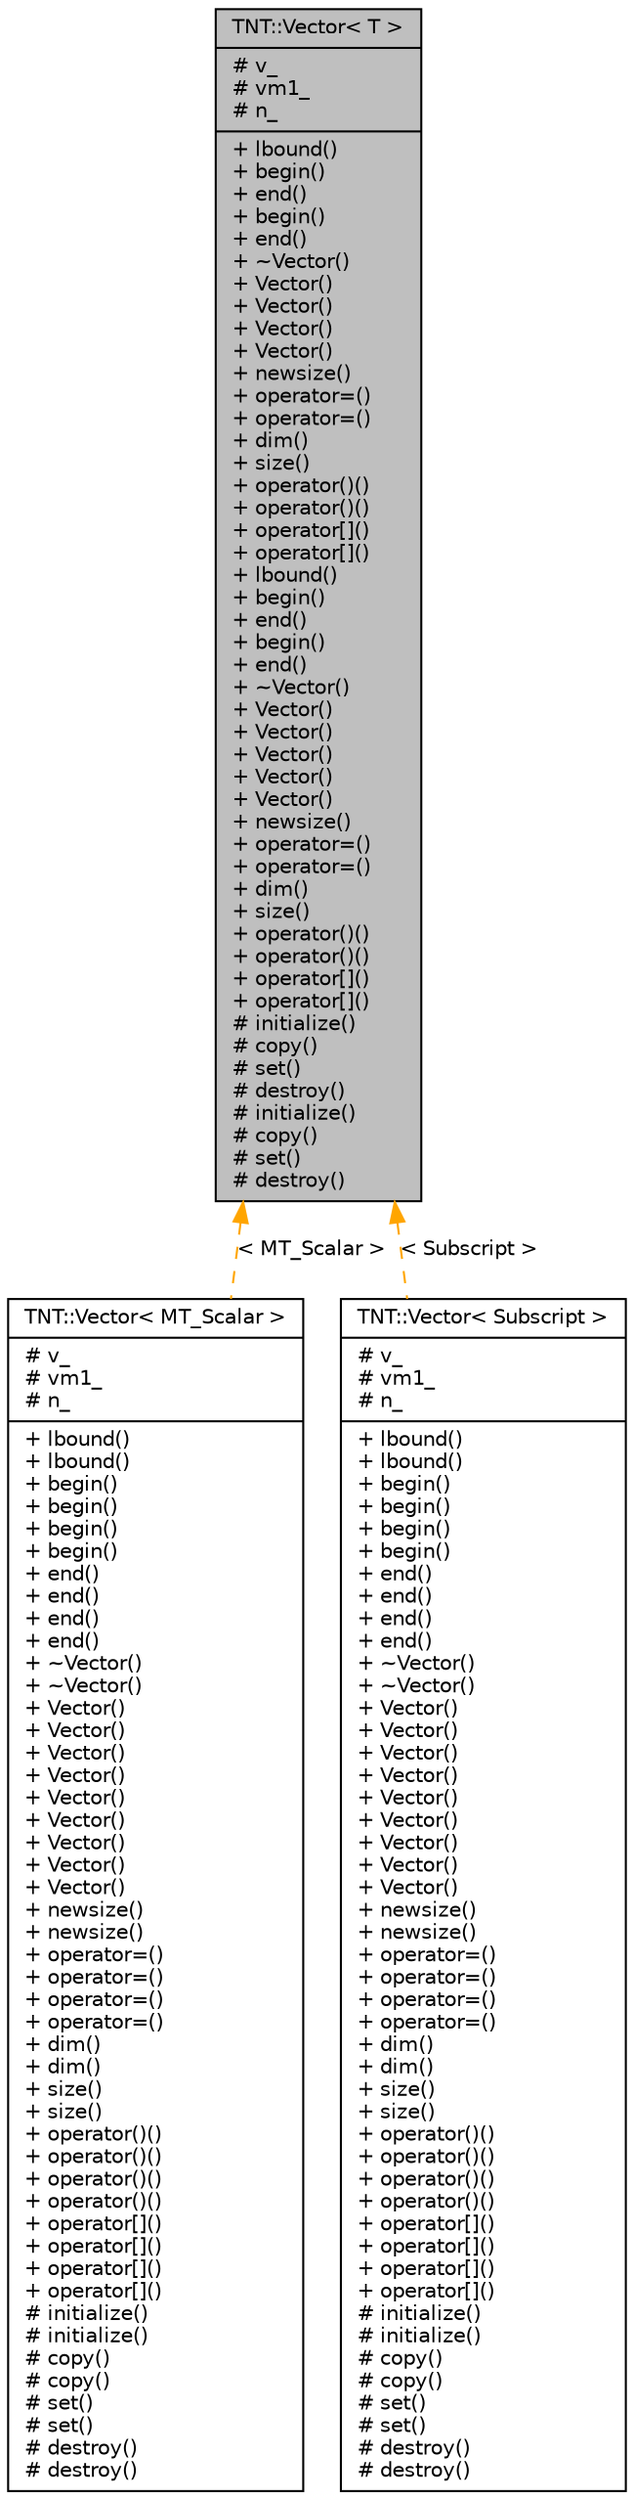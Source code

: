 digraph G
{
  edge [fontname="Helvetica",fontsize="10",labelfontname="Helvetica",labelfontsize="10"];
  node [fontname="Helvetica",fontsize="10",shape=record];
  Node1 [label="{TNT::Vector\< T \>\n|# v_\l# vm1_\l# n_\l|+ lbound()\l+ begin()\l+ end()\l+ begin()\l+ end()\l+ ~Vector()\l+ Vector()\l+ Vector()\l+ Vector()\l+ Vector()\l+ newsize()\l+ operator=()\l+ operator=()\l+ dim()\l+ size()\l+ operator()()\l+ operator()()\l+ operator[]()\l+ operator[]()\l+ lbound()\l+ begin()\l+ end()\l+ begin()\l+ end()\l+ ~Vector()\l+ Vector()\l+ Vector()\l+ Vector()\l+ Vector()\l+ Vector()\l+ newsize()\l+ operator=()\l+ operator=()\l+ dim()\l+ size()\l+ operator()()\l+ operator()()\l+ operator[]()\l+ operator[]()\l# initialize()\l# copy()\l# set()\l# destroy()\l# initialize()\l# copy()\l# set()\l# destroy()\l}",height=0.2,width=0.4,color="black", fillcolor="grey75", style="filled" fontcolor="black"];
  Node1 -> Node2 [dir=back,color="orange",fontsize="10",style="dashed",label="\< MT_Scalar \>",fontname="Helvetica"];
  Node2 [label="{TNT::Vector\< MT_Scalar \>\n|# v_\l# vm1_\l# n_\l|+ lbound()\l+ lbound()\l+ begin()\l+ begin()\l+ begin()\l+ begin()\l+ end()\l+ end()\l+ end()\l+ end()\l+ ~Vector()\l+ ~Vector()\l+ Vector()\l+ Vector()\l+ Vector()\l+ Vector()\l+ Vector()\l+ Vector()\l+ Vector()\l+ Vector()\l+ Vector()\l+ newsize()\l+ newsize()\l+ operator=()\l+ operator=()\l+ operator=()\l+ operator=()\l+ dim()\l+ dim()\l+ size()\l+ size()\l+ operator()()\l+ operator()()\l+ operator()()\l+ operator()()\l+ operator[]()\l+ operator[]()\l+ operator[]()\l+ operator[]()\l# initialize()\l# initialize()\l# copy()\l# copy()\l# set()\l# set()\l# destroy()\l# destroy()\l}",height=0.2,width=0.4,color="black", fillcolor="white", style="filled",URL="$d5/d43/classTNT_1_1Vector.html"];
  Node1 -> Node3 [dir=back,color="orange",fontsize="10",style="dashed",label="\< Subscript \>",fontname="Helvetica"];
  Node3 [label="{TNT::Vector\< Subscript \>\n|# v_\l# vm1_\l# n_\l|+ lbound()\l+ lbound()\l+ begin()\l+ begin()\l+ begin()\l+ begin()\l+ end()\l+ end()\l+ end()\l+ end()\l+ ~Vector()\l+ ~Vector()\l+ Vector()\l+ Vector()\l+ Vector()\l+ Vector()\l+ Vector()\l+ Vector()\l+ Vector()\l+ Vector()\l+ Vector()\l+ newsize()\l+ newsize()\l+ operator=()\l+ operator=()\l+ operator=()\l+ operator=()\l+ dim()\l+ dim()\l+ size()\l+ size()\l+ operator()()\l+ operator()()\l+ operator()()\l+ operator()()\l+ operator[]()\l+ operator[]()\l+ operator[]()\l+ operator[]()\l# initialize()\l# initialize()\l# copy()\l# copy()\l# set()\l# set()\l# destroy()\l# destroy()\l}",height=0.2,width=0.4,color="black", fillcolor="white", style="filled",URL="$d5/d43/classTNT_1_1Vector.html"];
}
